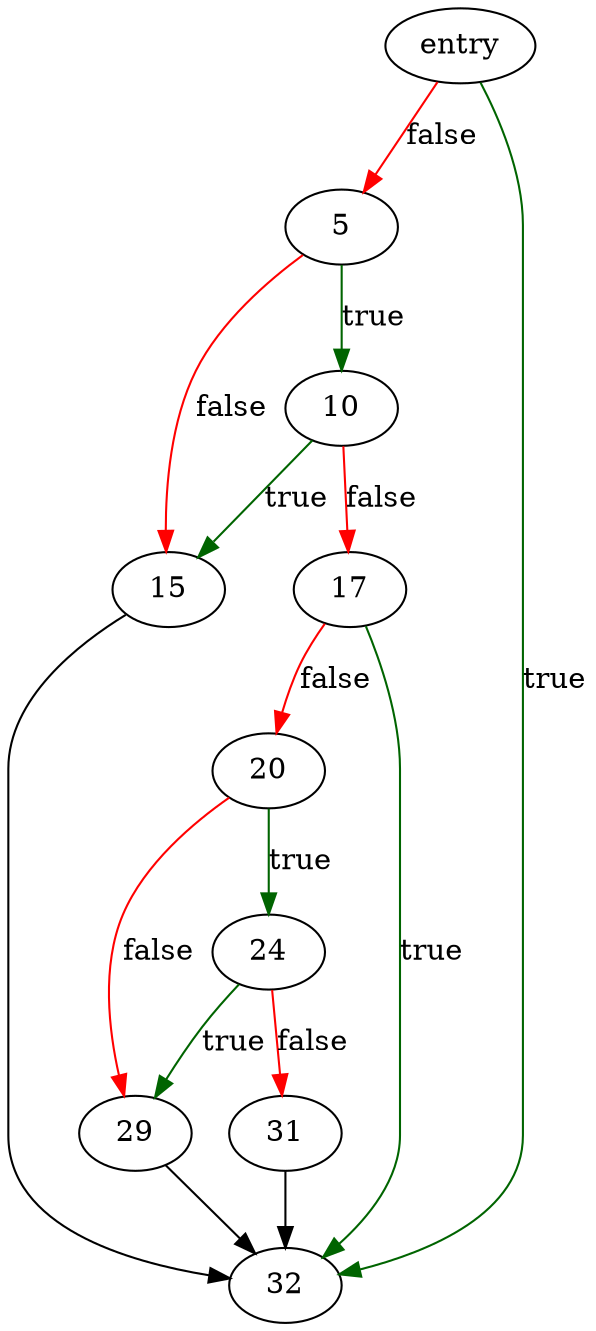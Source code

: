 digraph "dosync" {
	// Node definitions.
	2 [label=entry];
	5;
	10;
	15;
	17;
	20;
	24;
	29;
	31;
	32;

	// Edge definitions.
	2 -> 5 [
		color=red
		label=false
	];
	2 -> 32 [
		color=darkgreen
		label=true
	];
	5 -> 10 [
		color=darkgreen
		label=true
	];
	5 -> 15 [
		color=red
		label=false
	];
	10 -> 15 [
		color=darkgreen
		label=true
	];
	10 -> 17 [
		color=red
		label=false
	];
	15 -> 32;
	17 -> 20 [
		color=red
		label=false
	];
	17 -> 32 [
		color=darkgreen
		label=true
	];
	20 -> 24 [
		color=darkgreen
		label=true
	];
	20 -> 29 [
		color=red
		label=false
	];
	24 -> 29 [
		color=darkgreen
		label=true
	];
	24 -> 31 [
		color=red
		label=false
	];
	29 -> 32;
	31 -> 32;
}